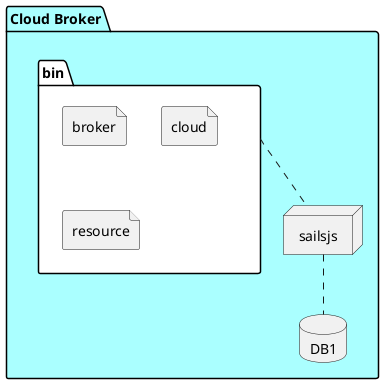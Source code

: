 @startuml

package  "Cloud Broker" #aaffff {
  folder bin #ffffff {
    file broker
    file cloud
    file resource
  }
  node sailsjs
  database DB1

  sailsjs .. DB1
  bin .. sailsjs
}

@enduml

